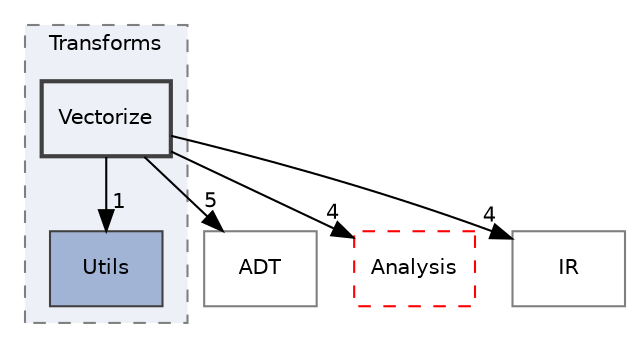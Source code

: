 digraph "include/llvm/Transforms/Vectorize"
{
 // LATEX_PDF_SIZE
  bgcolor="transparent";
  edge [fontname="Helvetica",fontsize="10",labelfontname="Helvetica",labelfontsize="10"];
  node [fontname="Helvetica",fontsize="10",shape="box"];
  compound=true
  subgraph clusterdir_5625ec55672b6ae9c183a884d9f7b761 {
    graph [ bgcolor="#edf0f7", pencolor="grey50", style="filled,dashed,", label="Transforms", fontname="Helvetica", fontsize="10", URL="dir_5625ec55672b6ae9c183a884d9f7b761.html"]
  dir_b9426ba341d3aa182dc36932de89e798 [label="Utils", style="filled,", fillcolor="#a2b4d6", color="grey25", URL="dir_b9426ba341d3aa182dc36932de89e798.html"];
  dir_b6a873d3d46b12ad33a9018995fccfad [label="Vectorize", style="filled,bold,", fillcolor="#edf0f7", color="grey25", URL="dir_b6a873d3d46b12ad33a9018995fccfad.html"];
  }
  dir_32453792af2ba70c54e3ccae3a790d1b [label="ADT", style="", fillcolor="#edf0f7", color="grey50", URL="dir_32453792af2ba70c54e3ccae3a790d1b.html"];
  dir_97cdd6ae7e6843add574fb55e792badd [label="Analysis", style="dashed,", fillcolor="#edf0f7", color="red", URL="dir_97cdd6ae7e6843add574fb55e792badd.html"];
  dir_c3e93f23a4a31c717998b98ce143b7c0 [label="IR", style="", fillcolor="#edf0f7", color="grey50", URL="dir_c3e93f23a4a31c717998b98ce143b7c0.html"];
  dir_b6a873d3d46b12ad33a9018995fccfad->dir_32453792af2ba70c54e3ccae3a790d1b [headlabel="5", labeldistance=1.5 headhref="dir_000231_000001.html"];
  dir_b6a873d3d46b12ad33a9018995fccfad->dir_97cdd6ae7e6843add574fb55e792badd [headlabel="4", labeldistance=1.5 headhref="dir_000231_000005.html"];
  dir_b6a873d3d46b12ad33a9018995fccfad->dir_b9426ba341d3aa182dc36932de89e798 [headlabel="1", labeldistance=1.5 headhref="dir_000231_000224.html"];
  dir_b6a873d3d46b12ad33a9018995fccfad->dir_c3e93f23a4a31c717998b98ce143b7c0 [headlabel="4", labeldistance=1.5 headhref="dir_000231_000091.html"];
}
